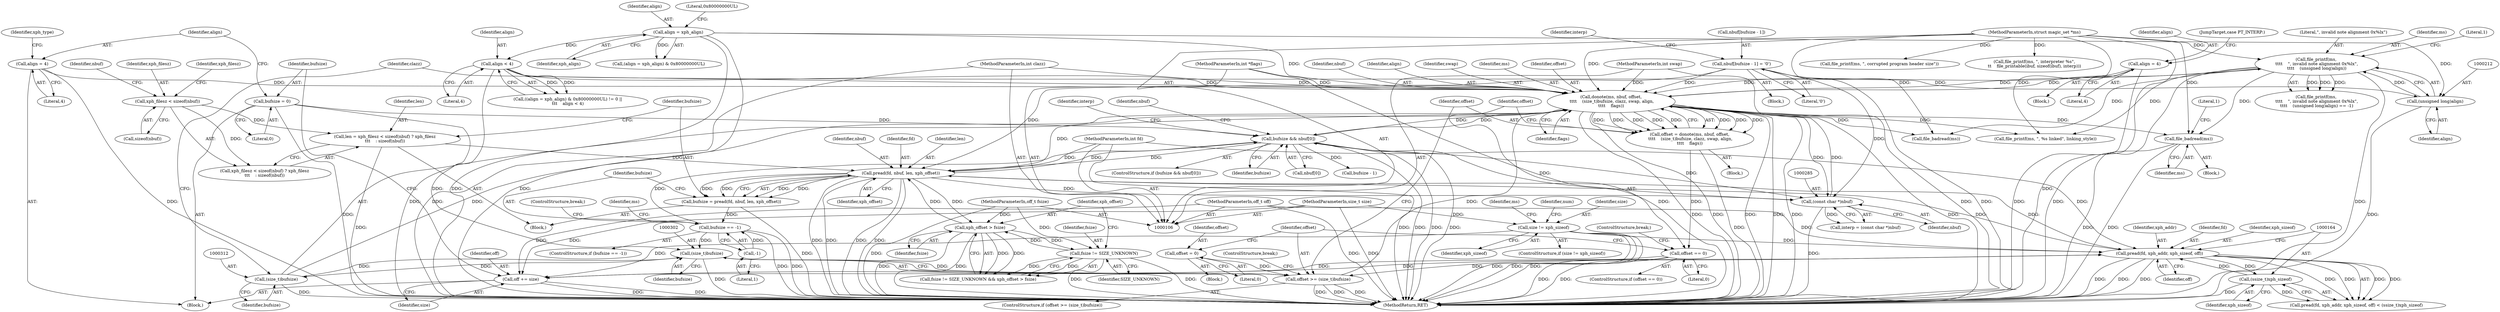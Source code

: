 digraph "0_file_ce90e05774dd77d86cfc8dfa6da57b32816841c4_4@API" {
"1000167" [label="(Call,file_badread(ms))"];
"1000208" [label="(Call,file_printf(ms, \n\t\t\t\t    \", invalid note alignment 0x%lx\",\n\t\t\t\t    (unsigned long)align))"];
"1000307" [label="(Call,donote(ms, nbuf, offset,\n \t\t\t\t    (size_t)bufsize, clazz, swap, align,\n\t\t\t\t    flags))"];
"1000107" [label="(MethodParameterIn,struct magic_set *ms)"];
"1000235" [label="(Call,pread(fd, nbuf, len, xph_offset))"];
"1000158" [label="(Call,pread(fd, xph_addr, xph_sizeof, off))"];
"1000110" [label="(MethodParameterIn,int fd)"];
"1000135" [label="(Call,size != xph_sizeof)"];
"1000113" [label="(MethodParameterIn,size_t size)"];
"1000163" [label="(Call,(ssize_t)xph_sizeof)"];
"1000172" [label="(Call,off += size)"];
"1000111" [label="(MethodParameterIn,off_t off)"];
"1000275" [label="(Call,nbuf[bufsize - 1] = '\0')"];
"1000269" [label="(Call,bufsize && nbuf[0])"];
"1000175" [label="(Call,bufsize = 0)"];
"1000241" [label="(Call,bufsize == -1)"];
"1000233" [label="(Call,bufsize = pread(fd, nbuf, len, xph_offset))"];
"1000243" [label="(Call,-1)"];
"1000284" [label="(Call,(const char *)nbuf)"];
"1000223" [label="(Call,len = xph_filesz < sizeof(nbuf) ? xph_filesz\n\t\t\t    : sizeof(nbuf))"];
"1000226" [label="(Call,xph_filesz < sizeof(nbuf))"];
"1000258" [label="(Call,xph_offset > fsize)"];
"1000255" [label="(Call,fsize != SIZE_UNKNOWN)"];
"1000114" [label="(MethodParameterIn,off_t fsize)"];
"1000299" [label="(Call,offset >= (size_t)bufsize)"];
"1000293" [label="(Call,offset = 0)"];
"1000319" [label="(Call,offset == 0)"];
"1000305" [label="(Call,offset = donote(ms, nbuf, offset,\n \t\t\t\t    (size_t)bufsize, clazz, swap, align,\n\t\t\t\t    flags))"];
"1000301" [label="(Call,(size_t)bufsize)"];
"1000311" [label="(Call,(size_t)bufsize)"];
"1000108" [label="(MethodParameterIn,int clazz)"];
"1000109" [label="(MethodParameterIn,int swap)"];
"1000178" [label="(Call,align = 4)"];
"1000202" [label="(Call,align < 4)"];
"1000197" [label="(Call,align = xph_align)"];
"1000219" [label="(Call,align = 4)"];
"1000115" [label="(MethodParameterIn,int *flags)"];
"1000211" [label="(Call,(unsigned long)align)"];
"1000246" [label="(Call,file_badread(ms))"];
"1000281" [label="(Literal,'\0')"];
"1000175" [label="(Call,bufsize = 0)"];
"1000244" [label="(Literal,1)"];
"1000228" [label="(Call,sizeof(nbuf))"];
"1000180" [label="(Literal,4)"];
"1000142" [label="(Identifier,ms)"];
"1000282" [label="(Call,interp = (const char *)nbuf)"];
"1000314" [label="(Identifier,clazz)"];
"1000235" [label="(Call,pread(fd, nbuf, len, xph_offset))"];
"1000155" [label="(Block,)"];
"1000251" [label="(ControlStructure,break;)"];
"1000300" [label="(Identifier,offset)"];
"1000266" [label="(Block,)"];
"1000177" [label="(Literal,0)"];
"1000258" [label="(Call,xph_offset > fsize)"];
"1000317" [label="(Identifier,flags)"];
"1000257" [label="(Identifier,SIZE_UNKNOWN)"];
"1000239" [label="(Identifier,xph_offset)"];
"1000111" [label="(MethodParameterIn,off_t off)"];
"1000198" [label="(Identifier,align)"];
"1000297" [label="(Block,)"];
"1000276" [label="(Call,nbuf[bufsize - 1])"];
"1000241" [label="(Call,bufsize == -1)"];
"1000318" [label="(ControlStructure,if (offset == 0))"];
"1000328" [label="(Call,file_printf(ms, \", %s linked\", linking_style))"];
"1000236" [label="(Identifier,fd)"];
"1000114" [label="(MethodParameterIn,off_t fsize)"];
"1000277" [label="(Identifier,nbuf)"];
"1000166" [label="(Block,)"];
"1000182" [label="(Identifier,xph_type)"];
"1000194" [label="(Call,((align = xph_align) & 0x80000000UL) != 0 ||\n\t\t\t    align < 4)"];
"1000213" [label="(Identifier,align)"];
"1000210" [label="(Literal,\", invalid note alignment 0x%lx\")"];
"1000226" [label="(Call,xph_filesz < sizeof(nbuf))"];
"1000320" [label="(Identifier,offset)"];
"1000259" [label="(Identifier,xph_offset)"];
"1000141" [label="(Call,file_printf(ms, \", corrupted program header size\"))"];
"1000162" [label="(Identifier,off)"];
"1000183" [label="(Block,)"];
"1000108" [label="(MethodParameterIn,int clazz)"];
"1000242" [label="(Identifier,bufsize)"];
"1000163" [label="(Call,(ssize_t)xph_sizeof)"];
"1000203" [label="(Identifier,align)"];
"1000135" [label="(Call,size != xph_sizeof)"];
"1000284" [label="(Call,(const char *)nbuf)"];
"1000176" [label="(Identifier,bufsize)"];
"1000233" [label="(Call,bufsize = pread(fd, nbuf, len, xph_offset))"];
"1000219" [label="(Call,align = 4)"];
"1000232" [label="(Identifier,nbuf)"];
"1000209" [label="(Identifier,ms)"];
"1000275" [label="(Call,nbuf[bufsize - 1] = '\0')"];
"1000240" [label="(ControlStructure,if (bufsize == -1))"];
"1000222" [label="(JumpTarget,case PT_INTERP:)"];
"1000260" [label="(Identifier,fsize)"];
"1000274" [label="(Block,)"];
"1000134" [label="(ControlStructure,if (size != xph_sizeof))"];
"1000298" [label="(ControlStructure,if (offset >= (size_t)bufsize))"];
"1000220" [label="(Identifier,align)"];
"1000305" [label="(Call,offset = donote(ms, nbuf, offset,\n \t\t\t\t    (size_t)bufsize, clazz, swap, align,\n\t\t\t\t    flags))"];
"1000152" [label="(Identifier,num)"];
"1000207" [label="(Call,file_printf(ms, \n\t\t\t\t    \", invalid note alignment 0x%lx\",\n\t\t\t\t    (unsigned long)align) == -1)"];
"1000238" [label="(Identifier,len)"];
"1000199" [label="(Identifier,xph_align)"];
"1000303" [label="(Identifier,bufsize)"];
"1000158" [label="(Call,pread(fd, xph_addr, xph_sizeof, off))"];
"1000137" [label="(Identifier,xph_sizeof)"];
"1000204" [label="(Literal,4)"];
"1000234" [label="(Identifier,bufsize)"];
"1000269" [label="(Call,bufsize && nbuf[0])"];
"1000295" [label="(Literal,0)"];
"1000171" [label="(Literal,1)"];
"1000255" [label="(Call,fsize != SIZE_UNKNOWN)"];
"1000256" [label="(Identifier,fsize)"];
"1000293" [label="(Call,offset = 0)"];
"1000283" [label="(Identifier,interp)"];
"1000237" [label="(Identifier,nbuf)"];
"1000268" [label="(ControlStructure,if (bufsize && nbuf[0]))"];
"1000315" [label="(Identifier,swap)"];
"1000110" [label="(MethodParameterIn,int fd)"];
"1000173" [label="(Identifier,off)"];
"1000270" [label="(Identifier,bufsize)"];
"1000308" [label="(Identifier,ms)"];
"1000223" [label="(Call,len = xph_filesz < sizeof(nbuf) ? xph_filesz\n\t\t\t    : sizeof(nbuf))"];
"1000113" [label="(MethodParameterIn,size_t size)"];
"1000254" [label="(Call,fsize != SIZE_UNKNOWN && xph_offset > fsize)"];
"1000311" [label="(Call,(size_t)bufsize)"];
"1000310" [label="(Identifier,offset)"];
"1000165" [label="(Identifier,xph_sizeof)"];
"1000107" [label="(MethodParameterIn,struct magic_set *ms)"];
"1000309" [label="(Identifier,nbuf)"];
"1000202" [label="(Call,align < 4)"];
"1000211" [label="(Call,(unsigned long)align)"];
"1000197" [label="(Call,align = xph_align)"];
"1000196" [label="(Call,(align = xph_align) & 0x80000000UL)"];
"1000225" [label="(Call,xph_filesz < sizeof(nbuf) ? xph_filesz\n\t\t\t    : sizeof(nbuf))"];
"1000304" [label="(ControlStructure,break;)"];
"1000167" [label="(Call,file_badread(ms))"];
"1000307" [label="(Call,donote(ms, nbuf, offset,\n \t\t\t\t    (size_t)bufsize, clazz, swap, align,\n\t\t\t\t    flags))"];
"1000289" [label="(Identifier,interp)"];
"1000286" [label="(Identifier,nbuf)"];
"1000243" [label="(Call,-1)"];
"1000299" [label="(Call,offset >= (size_t)bufsize)"];
"1000109" [label="(MethodParameterIn,int swap)"];
"1000157" [label="(Call,pread(fd, xph_addr, xph_sizeof, off) < (ssize_t)xph_sizeof)"];
"1000321" [label="(Literal,0)"];
"1000294" [label="(Identifier,offset)"];
"1000200" [label="(Literal,0x80000000UL)"];
"1000168" [label="(Identifier,ms)"];
"1000316" [label="(Identifier,align)"];
"1000115" [label="(MethodParameterIn,int *flags)"];
"1000227" [label="(Identifier,xph_filesz)"];
"1000136" [label="(Identifier,size)"];
"1000319" [label="(Call,offset == 0)"];
"1000161" [label="(Identifier,xph_sizeof)"];
"1000301" [label="(Call,(size_t)bufsize)"];
"1000160" [label="(Identifier,xph_addr)"];
"1000174" [label="(Identifier,size)"];
"1000230" [label="(Identifier,xph_filesz)"];
"1000221" [label="(Literal,4)"];
"1000313" [label="(Identifier,bufsize)"];
"1000271" [label="(Call,nbuf[0])"];
"1000178" [label="(Call,align = 4)"];
"1000306" [label="(Identifier,offset)"];
"1000247" [label="(Identifier,ms)"];
"1000224" [label="(Identifier,len)"];
"1000322" [label="(ControlStructure,break;)"];
"1000278" [label="(Call,bufsize - 1)"];
"1000159" [label="(Identifier,fd)"];
"1000343" [label="(Call,file_printf(ms, \", interpreter %s\",\n\t\t    file_printable(ibuf, sizeof(ibuf), interp)))"];
"1000208" [label="(Call,file_printf(ms, \n\t\t\t\t    \", invalid note alignment 0x%lx\",\n\t\t\t\t    (unsigned long)align))"];
"1000179" [label="(Identifier,align)"];
"1000205" [label="(Block,)"];
"1000172" [label="(Call,off += size)"];
"1000358" [label="(MethodReturn,RET)"];
"1000215" [label="(Literal,1)"];
"1000167" -> "1000166"  [label="AST: "];
"1000167" -> "1000168"  [label="CFG: "];
"1000168" -> "1000167"  [label="AST: "];
"1000171" -> "1000167"  [label="CFG: "];
"1000167" -> "1000358"  [label="DDG: "];
"1000167" -> "1000358"  [label="DDG: "];
"1000208" -> "1000167"  [label="DDG: "];
"1000307" -> "1000167"  [label="DDG: "];
"1000107" -> "1000167"  [label="DDG: "];
"1000208" -> "1000207"  [label="AST: "];
"1000208" -> "1000211"  [label="CFG: "];
"1000209" -> "1000208"  [label="AST: "];
"1000210" -> "1000208"  [label="AST: "];
"1000211" -> "1000208"  [label="AST: "];
"1000215" -> "1000208"  [label="CFG: "];
"1000208" -> "1000358"  [label="DDG: "];
"1000208" -> "1000358"  [label="DDG: "];
"1000208" -> "1000207"  [label="DDG: "];
"1000208" -> "1000207"  [label="DDG: "];
"1000208" -> "1000207"  [label="DDG: "];
"1000307" -> "1000208"  [label="DDG: "];
"1000107" -> "1000208"  [label="DDG: "];
"1000211" -> "1000208"  [label="DDG: "];
"1000208" -> "1000246"  [label="DDG: "];
"1000208" -> "1000307"  [label="DDG: "];
"1000208" -> "1000328"  [label="DDG: "];
"1000307" -> "1000305"  [label="AST: "];
"1000307" -> "1000317"  [label="CFG: "];
"1000308" -> "1000307"  [label="AST: "];
"1000309" -> "1000307"  [label="AST: "];
"1000310" -> "1000307"  [label="AST: "];
"1000311" -> "1000307"  [label="AST: "];
"1000314" -> "1000307"  [label="AST: "];
"1000315" -> "1000307"  [label="AST: "];
"1000316" -> "1000307"  [label="AST: "];
"1000317" -> "1000307"  [label="AST: "];
"1000305" -> "1000307"  [label="CFG: "];
"1000307" -> "1000358"  [label="DDG: "];
"1000307" -> "1000358"  [label="DDG: "];
"1000307" -> "1000358"  [label="DDG: "];
"1000307" -> "1000358"  [label="DDG: "];
"1000307" -> "1000358"  [label="DDG: "];
"1000307" -> "1000358"  [label="DDG: "];
"1000307" -> "1000246"  [label="DDG: "];
"1000307" -> "1000269"  [label="DDG: "];
"1000307" -> "1000284"  [label="DDG: "];
"1000307" -> "1000305"  [label="DDG: "];
"1000307" -> "1000305"  [label="DDG: "];
"1000307" -> "1000305"  [label="DDG: "];
"1000307" -> "1000305"  [label="DDG: "];
"1000307" -> "1000305"  [label="DDG: "];
"1000307" -> "1000305"  [label="DDG: "];
"1000307" -> "1000305"  [label="DDG: "];
"1000307" -> "1000305"  [label="DDG: "];
"1000107" -> "1000307"  [label="DDG: "];
"1000235" -> "1000307"  [label="DDG: "];
"1000275" -> "1000307"  [label="DDG: "];
"1000269" -> "1000307"  [label="DDG: "];
"1000284" -> "1000307"  [label="DDG: "];
"1000299" -> "1000307"  [label="DDG: "];
"1000311" -> "1000307"  [label="DDG: "];
"1000108" -> "1000307"  [label="DDG: "];
"1000109" -> "1000307"  [label="DDG: "];
"1000178" -> "1000307"  [label="DDG: "];
"1000202" -> "1000307"  [label="DDG: "];
"1000219" -> "1000307"  [label="DDG: "];
"1000197" -> "1000307"  [label="DDG: "];
"1000115" -> "1000307"  [label="DDG: "];
"1000307" -> "1000328"  [label="DDG: "];
"1000107" -> "1000106"  [label="AST: "];
"1000107" -> "1000358"  [label="DDG: "];
"1000107" -> "1000141"  [label="DDG: "];
"1000107" -> "1000246"  [label="DDG: "];
"1000107" -> "1000328"  [label="DDG: "];
"1000107" -> "1000343"  [label="DDG: "];
"1000235" -> "1000233"  [label="AST: "];
"1000235" -> "1000239"  [label="CFG: "];
"1000236" -> "1000235"  [label="AST: "];
"1000237" -> "1000235"  [label="AST: "];
"1000238" -> "1000235"  [label="AST: "];
"1000239" -> "1000235"  [label="AST: "];
"1000233" -> "1000235"  [label="CFG: "];
"1000235" -> "1000358"  [label="DDG: "];
"1000235" -> "1000358"  [label="DDG: "];
"1000235" -> "1000358"  [label="DDG: "];
"1000235" -> "1000358"  [label="DDG: "];
"1000235" -> "1000158"  [label="DDG: "];
"1000235" -> "1000233"  [label="DDG: "];
"1000235" -> "1000233"  [label="DDG: "];
"1000235" -> "1000233"  [label="DDG: "];
"1000235" -> "1000233"  [label="DDG: "];
"1000158" -> "1000235"  [label="DDG: "];
"1000110" -> "1000235"  [label="DDG: "];
"1000275" -> "1000235"  [label="DDG: "];
"1000269" -> "1000235"  [label="DDG: "];
"1000223" -> "1000235"  [label="DDG: "];
"1000258" -> "1000235"  [label="DDG: "];
"1000235" -> "1000258"  [label="DDG: "];
"1000235" -> "1000269"  [label="DDG: "];
"1000235" -> "1000284"  [label="DDG: "];
"1000158" -> "1000157"  [label="AST: "];
"1000158" -> "1000162"  [label="CFG: "];
"1000159" -> "1000158"  [label="AST: "];
"1000160" -> "1000158"  [label="AST: "];
"1000161" -> "1000158"  [label="AST: "];
"1000162" -> "1000158"  [label="AST: "];
"1000164" -> "1000158"  [label="CFG: "];
"1000158" -> "1000358"  [label="DDG: "];
"1000158" -> "1000358"  [label="DDG: "];
"1000158" -> "1000358"  [label="DDG: "];
"1000158" -> "1000157"  [label="DDG: "];
"1000158" -> "1000157"  [label="DDG: "];
"1000158" -> "1000157"  [label="DDG: "];
"1000158" -> "1000157"  [label="DDG: "];
"1000110" -> "1000158"  [label="DDG: "];
"1000135" -> "1000158"  [label="DDG: "];
"1000163" -> "1000158"  [label="DDG: "];
"1000172" -> "1000158"  [label="DDG: "];
"1000111" -> "1000158"  [label="DDG: "];
"1000158" -> "1000163"  [label="DDG: "];
"1000158" -> "1000172"  [label="DDG: "];
"1000110" -> "1000106"  [label="AST: "];
"1000110" -> "1000358"  [label="DDG: "];
"1000135" -> "1000134"  [label="AST: "];
"1000135" -> "1000137"  [label="CFG: "];
"1000136" -> "1000135"  [label="AST: "];
"1000137" -> "1000135"  [label="AST: "];
"1000142" -> "1000135"  [label="CFG: "];
"1000152" -> "1000135"  [label="CFG: "];
"1000135" -> "1000358"  [label="DDG: "];
"1000135" -> "1000358"  [label="DDG: "];
"1000135" -> "1000358"  [label="DDG: "];
"1000113" -> "1000135"  [label="DDG: "];
"1000135" -> "1000172"  [label="DDG: "];
"1000113" -> "1000106"  [label="AST: "];
"1000113" -> "1000358"  [label="DDG: "];
"1000113" -> "1000172"  [label="DDG: "];
"1000163" -> "1000157"  [label="AST: "];
"1000163" -> "1000165"  [label="CFG: "];
"1000164" -> "1000163"  [label="AST: "];
"1000165" -> "1000163"  [label="AST: "];
"1000157" -> "1000163"  [label="CFG: "];
"1000163" -> "1000358"  [label="DDG: "];
"1000163" -> "1000157"  [label="DDG: "];
"1000172" -> "1000155"  [label="AST: "];
"1000172" -> "1000174"  [label="CFG: "];
"1000173" -> "1000172"  [label="AST: "];
"1000174" -> "1000172"  [label="AST: "];
"1000176" -> "1000172"  [label="CFG: "];
"1000172" -> "1000358"  [label="DDG: "];
"1000172" -> "1000358"  [label="DDG: "];
"1000111" -> "1000172"  [label="DDG: "];
"1000111" -> "1000106"  [label="AST: "];
"1000111" -> "1000358"  [label="DDG: "];
"1000275" -> "1000274"  [label="AST: "];
"1000275" -> "1000281"  [label="CFG: "];
"1000276" -> "1000275"  [label="AST: "];
"1000281" -> "1000275"  [label="AST: "];
"1000283" -> "1000275"  [label="CFG: "];
"1000275" -> "1000358"  [label="DDG: "];
"1000275" -> "1000284"  [label="DDG: "];
"1000269" -> "1000268"  [label="AST: "];
"1000269" -> "1000270"  [label="CFG: "];
"1000269" -> "1000271"  [label="CFG: "];
"1000270" -> "1000269"  [label="AST: "];
"1000271" -> "1000269"  [label="AST: "];
"1000277" -> "1000269"  [label="CFG: "];
"1000289" -> "1000269"  [label="CFG: "];
"1000269" -> "1000358"  [label="DDG: "];
"1000269" -> "1000358"  [label="DDG: "];
"1000269" -> "1000358"  [label="DDG: "];
"1000175" -> "1000269"  [label="DDG: "];
"1000241" -> "1000269"  [label="DDG: "];
"1000284" -> "1000269"  [label="DDG: "];
"1000269" -> "1000278"  [label="DDG: "];
"1000269" -> "1000284"  [label="DDG: "];
"1000175" -> "1000155"  [label="AST: "];
"1000175" -> "1000177"  [label="CFG: "];
"1000176" -> "1000175"  [label="AST: "];
"1000177" -> "1000175"  [label="AST: "];
"1000179" -> "1000175"  [label="CFG: "];
"1000175" -> "1000358"  [label="DDG: "];
"1000175" -> "1000301"  [label="DDG: "];
"1000241" -> "1000240"  [label="AST: "];
"1000241" -> "1000243"  [label="CFG: "];
"1000242" -> "1000241"  [label="AST: "];
"1000243" -> "1000241"  [label="AST: "];
"1000247" -> "1000241"  [label="CFG: "];
"1000251" -> "1000241"  [label="CFG: "];
"1000241" -> "1000358"  [label="DDG: "];
"1000241" -> "1000358"  [label="DDG: "];
"1000233" -> "1000241"  [label="DDG: "];
"1000243" -> "1000241"  [label="DDG: "];
"1000241" -> "1000301"  [label="DDG: "];
"1000233" -> "1000183"  [label="AST: "];
"1000234" -> "1000233"  [label="AST: "];
"1000242" -> "1000233"  [label="CFG: "];
"1000233" -> "1000358"  [label="DDG: "];
"1000243" -> "1000244"  [label="CFG: "];
"1000244" -> "1000243"  [label="AST: "];
"1000284" -> "1000282"  [label="AST: "];
"1000284" -> "1000286"  [label="CFG: "];
"1000285" -> "1000284"  [label="AST: "];
"1000286" -> "1000284"  [label="AST: "];
"1000282" -> "1000284"  [label="CFG: "];
"1000284" -> "1000358"  [label="DDG: "];
"1000284" -> "1000282"  [label="DDG: "];
"1000223" -> "1000183"  [label="AST: "];
"1000223" -> "1000225"  [label="CFG: "];
"1000224" -> "1000223"  [label="AST: "];
"1000225" -> "1000223"  [label="AST: "];
"1000234" -> "1000223"  [label="CFG: "];
"1000223" -> "1000358"  [label="DDG: "];
"1000226" -> "1000223"  [label="DDG: "];
"1000226" -> "1000225"  [label="AST: "];
"1000226" -> "1000228"  [label="CFG: "];
"1000227" -> "1000226"  [label="AST: "];
"1000228" -> "1000226"  [label="AST: "];
"1000230" -> "1000226"  [label="CFG: "];
"1000232" -> "1000226"  [label="CFG: "];
"1000226" -> "1000225"  [label="DDG: "];
"1000258" -> "1000254"  [label="AST: "];
"1000258" -> "1000260"  [label="CFG: "];
"1000259" -> "1000258"  [label="AST: "];
"1000260" -> "1000258"  [label="AST: "];
"1000254" -> "1000258"  [label="CFG: "];
"1000258" -> "1000358"  [label="DDG: "];
"1000258" -> "1000358"  [label="DDG: "];
"1000258" -> "1000255"  [label="DDG: "];
"1000258" -> "1000254"  [label="DDG: "];
"1000258" -> "1000254"  [label="DDG: "];
"1000255" -> "1000258"  [label="DDG: "];
"1000114" -> "1000258"  [label="DDG: "];
"1000255" -> "1000254"  [label="AST: "];
"1000255" -> "1000257"  [label="CFG: "];
"1000256" -> "1000255"  [label="AST: "];
"1000257" -> "1000255"  [label="AST: "];
"1000259" -> "1000255"  [label="CFG: "];
"1000254" -> "1000255"  [label="CFG: "];
"1000255" -> "1000358"  [label="DDG: "];
"1000255" -> "1000358"  [label="DDG: "];
"1000255" -> "1000254"  [label="DDG: "];
"1000255" -> "1000254"  [label="DDG: "];
"1000114" -> "1000255"  [label="DDG: "];
"1000114" -> "1000106"  [label="AST: "];
"1000114" -> "1000358"  [label="DDG: "];
"1000299" -> "1000298"  [label="AST: "];
"1000299" -> "1000301"  [label="CFG: "];
"1000300" -> "1000299"  [label="AST: "];
"1000301" -> "1000299"  [label="AST: "];
"1000304" -> "1000299"  [label="CFG: "];
"1000306" -> "1000299"  [label="CFG: "];
"1000299" -> "1000358"  [label="DDG: "];
"1000299" -> "1000358"  [label="DDG: "];
"1000299" -> "1000358"  [label="DDG: "];
"1000293" -> "1000299"  [label="DDG: "];
"1000319" -> "1000299"  [label="DDG: "];
"1000301" -> "1000299"  [label="DDG: "];
"1000293" -> "1000266"  [label="AST: "];
"1000293" -> "1000295"  [label="CFG: "];
"1000294" -> "1000293"  [label="AST: "];
"1000295" -> "1000293"  [label="AST: "];
"1000300" -> "1000293"  [label="CFG: "];
"1000319" -> "1000318"  [label="AST: "];
"1000319" -> "1000321"  [label="CFG: "];
"1000320" -> "1000319"  [label="AST: "];
"1000321" -> "1000319"  [label="AST: "];
"1000300" -> "1000319"  [label="CFG: "];
"1000322" -> "1000319"  [label="CFG: "];
"1000319" -> "1000358"  [label="DDG: "];
"1000319" -> "1000358"  [label="DDG: "];
"1000305" -> "1000319"  [label="DDG: "];
"1000305" -> "1000297"  [label="AST: "];
"1000306" -> "1000305"  [label="AST: "];
"1000320" -> "1000305"  [label="CFG: "];
"1000305" -> "1000358"  [label="DDG: "];
"1000301" -> "1000303"  [label="CFG: "];
"1000302" -> "1000301"  [label="AST: "];
"1000303" -> "1000301"  [label="AST: "];
"1000301" -> "1000358"  [label="DDG: "];
"1000311" -> "1000301"  [label="DDG: "];
"1000301" -> "1000311"  [label="DDG: "];
"1000311" -> "1000313"  [label="CFG: "];
"1000312" -> "1000311"  [label="AST: "];
"1000313" -> "1000311"  [label="AST: "];
"1000314" -> "1000311"  [label="CFG: "];
"1000311" -> "1000358"  [label="DDG: "];
"1000108" -> "1000106"  [label="AST: "];
"1000108" -> "1000358"  [label="DDG: "];
"1000109" -> "1000106"  [label="AST: "];
"1000109" -> "1000358"  [label="DDG: "];
"1000178" -> "1000155"  [label="AST: "];
"1000178" -> "1000180"  [label="CFG: "];
"1000179" -> "1000178"  [label="AST: "];
"1000180" -> "1000178"  [label="AST: "];
"1000182" -> "1000178"  [label="CFG: "];
"1000178" -> "1000358"  [label="DDG: "];
"1000202" -> "1000194"  [label="AST: "];
"1000202" -> "1000204"  [label="CFG: "];
"1000203" -> "1000202"  [label="AST: "];
"1000204" -> "1000202"  [label="AST: "];
"1000194" -> "1000202"  [label="CFG: "];
"1000202" -> "1000358"  [label="DDG: "];
"1000202" -> "1000194"  [label="DDG: "];
"1000202" -> "1000194"  [label="DDG: "];
"1000197" -> "1000202"  [label="DDG: "];
"1000202" -> "1000211"  [label="DDG: "];
"1000197" -> "1000196"  [label="AST: "];
"1000197" -> "1000199"  [label="CFG: "];
"1000198" -> "1000197"  [label="AST: "];
"1000199" -> "1000197"  [label="AST: "];
"1000200" -> "1000197"  [label="CFG: "];
"1000197" -> "1000358"  [label="DDG: "];
"1000197" -> "1000358"  [label="DDG: "];
"1000197" -> "1000196"  [label="DDG: "];
"1000197" -> "1000211"  [label="DDG: "];
"1000219" -> "1000205"  [label="AST: "];
"1000219" -> "1000221"  [label="CFG: "];
"1000220" -> "1000219"  [label="AST: "];
"1000221" -> "1000219"  [label="AST: "];
"1000222" -> "1000219"  [label="CFG: "];
"1000219" -> "1000358"  [label="DDG: "];
"1000115" -> "1000106"  [label="AST: "];
"1000115" -> "1000358"  [label="DDG: "];
"1000211" -> "1000213"  [label="CFG: "];
"1000212" -> "1000211"  [label="AST: "];
"1000213" -> "1000211"  [label="AST: "];
"1000211" -> "1000358"  [label="DDG: "];
}
